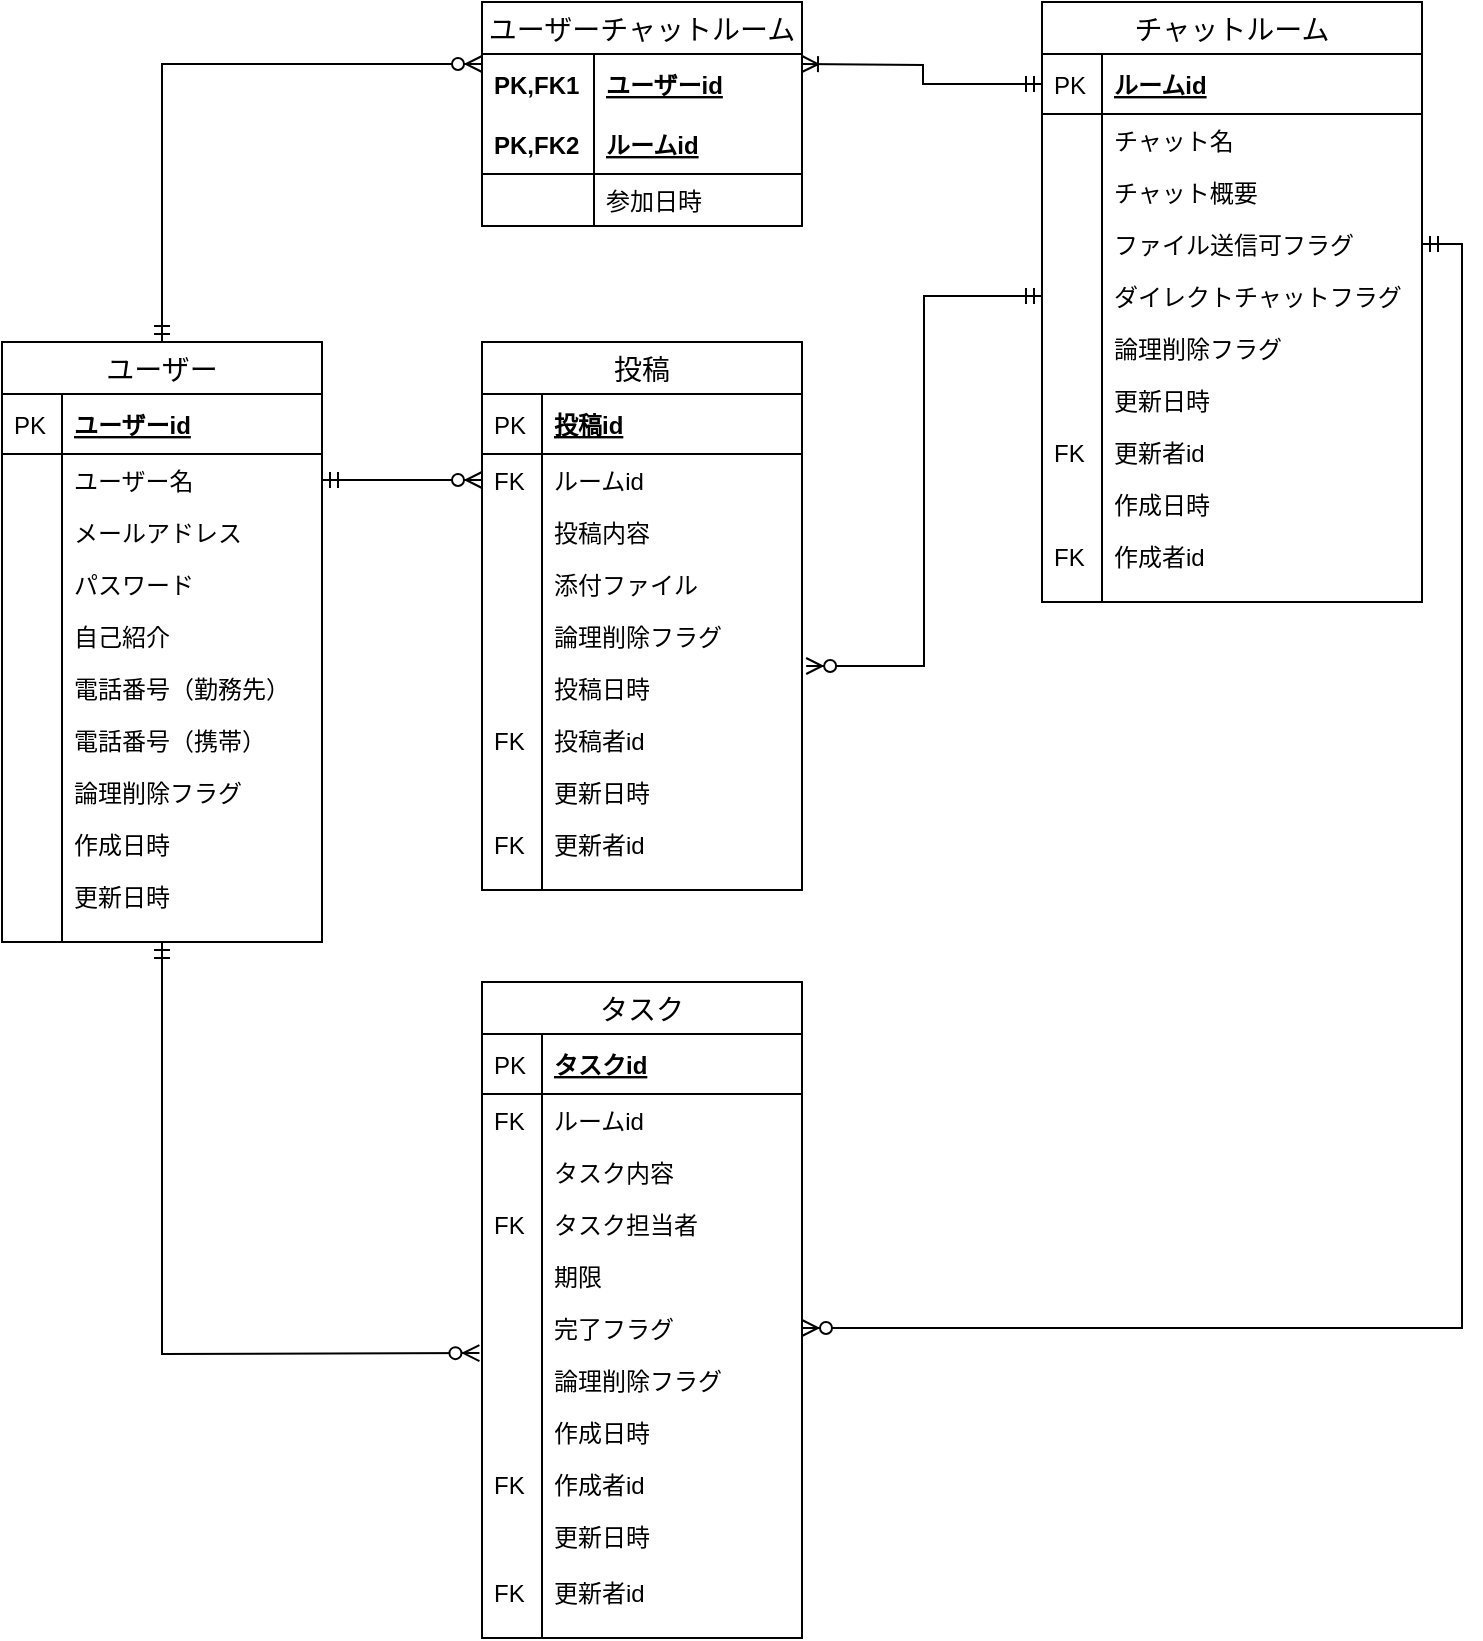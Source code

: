 <mxfile version="13.1.3">
    <diagram id="6hGFLwfOUW9BJ-s0fimq" name="Page-1">
        <mxGraphModel dx="480" dy="738" grid="1" gridSize="10" guides="1" tooltips="1" connect="1" arrows="1" fold="1" page="1" pageScale="1" pageWidth="827" pageHeight="1169" math="0" shadow="0">
            <root>
                <mxCell id="0"/>
                <mxCell id="1" parent="0"/>
                <mxCell id="197" value="" style="edgeStyle=orthogonalEdgeStyle;rounded=0;orthogonalLoop=1;jettySize=auto;html=1;endArrow=ERzeroToMany;endFill=1;startArrow=ERmandOne;startFill=0;exitX=0.5;exitY=0;exitDx=0;exitDy=0;" parent="1" source="90" edge="1">
                    <mxGeometry relative="1" as="geometry">
                        <mxPoint x="280" y="101" as="targetPoint"/>
                        <Array as="points">
                            <mxPoint x="120" y="101"/>
                        </Array>
                    </mxGeometry>
                </mxCell>
                <mxCell id="200" value="" style="edgeStyle=orthogonalEdgeStyle;rounded=0;orthogonalLoop=1;jettySize=auto;html=1;endArrow=ERoneToMany;endFill=0;startArrow=ERmandOne;startFill=0;" parent="1" source="106" edge="1">
                    <mxGeometry relative="1" as="geometry">
                        <mxPoint x="440.0" y="101" as="targetPoint"/>
                    </mxGeometry>
                </mxCell>
                <mxCell id="201" value="ユーザーチャットルーム" style="swimlane;fontStyle=0;childLayout=stackLayout;horizontal=1;startSize=26;horizontalStack=0;resizeParent=1;resizeParentMax=0;resizeLast=0;collapsible=1;marginBottom=0;align=center;fontSize=14;" parent="1" vertex="1">
                    <mxGeometry x="280" y="70" width="160" height="112" as="geometry"/>
                </mxCell>
                <mxCell id="202" value="ユーザーid" style="shape=partialRectangle;top=0;left=0;right=0;bottom=0;align=left;verticalAlign=middle;fillColor=none;spacingLeft=60;spacingRight=4;overflow=hidden;rotatable=0;points=[[0,0.5],[1,0.5]];portConstraint=eastwest;dropTarget=0;fontStyle=5;fontSize=12;" parent="201" vertex="1">
                    <mxGeometry y="26" width="160" height="30" as="geometry"/>
                </mxCell>
                <mxCell id="203" value="PK,FK1" style="shape=partialRectangle;fontStyle=1;top=0;left=0;bottom=0;fillColor=none;align=left;verticalAlign=middle;spacingLeft=4;spacingRight=4;overflow=hidden;rotatable=0;points=[];portConstraint=eastwest;part=1;fontSize=12;" parent="202" vertex="1" connectable="0">
                    <mxGeometry width="56" height="30" as="geometry"/>
                </mxCell>
                <mxCell id="204" value="ルームid" style="shape=partialRectangle;top=0;left=0;right=0;bottom=1;align=left;verticalAlign=middle;fillColor=none;spacingLeft=60;spacingRight=4;overflow=hidden;rotatable=0;points=[[0,0.5],[1,0.5]];portConstraint=eastwest;dropTarget=0;fontStyle=5;fontSize=12;" parent="201" vertex="1">
                    <mxGeometry y="56" width="160" height="30" as="geometry"/>
                </mxCell>
                <mxCell id="205" value="PK,FK2" style="shape=partialRectangle;fontStyle=1;top=0;left=0;bottom=0;fillColor=none;align=left;verticalAlign=middle;spacingLeft=4;spacingRight=4;overflow=hidden;rotatable=0;points=[];portConstraint=eastwest;part=1;fontSize=12;" parent="204" vertex="1" connectable="0">
                    <mxGeometry width="56" height="30" as="geometry"/>
                </mxCell>
                <mxCell id="206" value="参加日時" style="shape=partialRectangle;top=0;left=0;right=0;bottom=0;align=left;verticalAlign=top;fillColor=none;spacingLeft=60;spacingRight=4;overflow=hidden;rotatable=0;points=[[0,0.5],[1,0.5]];portConstraint=eastwest;dropTarget=0;fontSize=12;" parent="201" vertex="1">
                    <mxGeometry y="86" width="160" height="26" as="geometry"/>
                </mxCell>
                <mxCell id="207" value="" style="shape=partialRectangle;top=0;left=0;bottom=0;fillColor=none;align=left;verticalAlign=top;spacingLeft=4;spacingRight=4;overflow=hidden;rotatable=0;points=[];portConstraint=eastwest;part=1;fontSize=12;" parent="206" vertex="1" connectable="0">
                    <mxGeometry width="56" height="26" as="geometry"/>
                </mxCell>
                <mxCell id="394" style="edgeStyle=none;rounded=0;orthogonalLoop=1;jettySize=auto;html=1;entryX=-0.008;entryY=0.982;entryDx=0;entryDy=0;entryPerimeter=0;startArrow=ERmandOne;startFill=0;endArrow=ERzeroToMany;endFill=1;" parent="1" source="90" target="144" edge="1">
                    <mxGeometry relative="1" as="geometry">
                        <Array as="points">
                            <mxPoint x="120" y="746"/>
                        </Array>
                    </mxGeometry>
                </mxCell>
                <mxCell id="90" value="ユーザー" style="swimlane;fontStyle=0;childLayout=stackLayout;horizontal=1;startSize=26;horizontalStack=0;resizeParent=1;resizeParentMax=0;resizeLast=0;collapsible=1;marginBottom=0;align=center;fontSize=14;" parent="1" vertex="1">
                    <mxGeometry x="40" y="240" width="160" height="300" as="geometry"/>
                </mxCell>
                <mxCell id="91" value="ユーザーid" style="shape=partialRectangle;top=0;left=0;right=0;bottom=1;align=left;verticalAlign=middle;fillColor=none;spacingLeft=34;spacingRight=4;overflow=hidden;rotatable=0;points=[[0,0.5],[1,0.5]];portConstraint=eastwest;dropTarget=0;fontStyle=5;fontSize=12;" parent="90" vertex="1">
                    <mxGeometry y="26" width="160" height="30" as="geometry"/>
                </mxCell>
                <mxCell id="92" value="PK" style="shape=partialRectangle;top=0;left=0;bottom=0;fillColor=none;align=left;verticalAlign=middle;spacingLeft=4;spacingRight=4;overflow=hidden;rotatable=0;points=[];portConstraint=eastwest;part=1;fontSize=12;" parent="91" vertex="1" connectable="0">
                    <mxGeometry width="30" height="30" as="geometry"/>
                </mxCell>
                <mxCell id="93" value="ユーザー名" style="shape=partialRectangle;top=0;left=0;right=0;bottom=0;align=left;verticalAlign=top;fillColor=none;spacingLeft=34;spacingRight=4;overflow=hidden;rotatable=0;points=[[0,0.5],[1,0.5]];portConstraint=eastwest;dropTarget=0;fontSize=12;fontStyle=0" parent="90" vertex="1">
                    <mxGeometry y="56" width="160" height="26" as="geometry"/>
                </mxCell>
                <mxCell id="94" value="" style="shape=partialRectangle;top=0;left=0;bottom=0;fillColor=none;align=left;verticalAlign=top;spacingLeft=4;spacingRight=4;overflow=hidden;rotatable=0;points=[];portConstraint=eastwest;part=1;fontSize=12;" parent="93" vertex="1" connectable="0">
                    <mxGeometry width="30" height="26" as="geometry"/>
                </mxCell>
                <mxCell id="95" value="メールアドレス" style="shape=partialRectangle;top=0;left=0;right=0;bottom=0;align=left;verticalAlign=top;fillColor=none;spacingLeft=34;spacingRight=4;overflow=hidden;rotatable=0;points=[[0,0.5],[1,0.5]];portConstraint=eastwest;dropTarget=0;fontSize=12;" parent="90" vertex="1">
                    <mxGeometry y="82" width="160" height="26" as="geometry"/>
                </mxCell>
                <mxCell id="96" value="" style="shape=partialRectangle;top=0;left=0;bottom=0;fillColor=none;align=left;verticalAlign=top;spacingLeft=4;spacingRight=4;overflow=hidden;rotatable=0;points=[];portConstraint=eastwest;part=1;fontSize=12;" parent="95" vertex="1" connectable="0">
                    <mxGeometry width="30" height="26" as="geometry"/>
                </mxCell>
                <mxCell id="97" value="パスワード" style="shape=partialRectangle;top=0;left=0;right=0;bottom=0;align=left;verticalAlign=top;fillColor=none;spacingLeft=34;spacingRight=4;overflow=hidden;rotatable=0;points=[[0,0.5],[1,0.5]];portConstraint=eastwest;dropTarget=0;fontSize=12;" parent="90" vertex="1">
                    <mxGeometry y="108" width="160" height="26" as="geometry"/>
                </mxCell>
                <mxCell id="98" value="" style="shape=partialRectangle;top=0;left=0;bottom=0;fillColor=none;align=left;verticalAlign=top;spacingLeft=4;spacingRight=4;overflow=hidden;rotatable=0;points=[];portConstraint=eastwest;part=1;fontSize=12;" parent="97" vertex="1" connectable="0">
                    <mxGeometry width="30" height="26" as="geometry"/>
                </mxCell>
                <mxCell id="101" value="自己紹介" style="shape=partialRectangle;top=0;left=0;right=0;bottom=0;align=left;verticalAlign=top;fillColor=none;spacingLeft=34;spacingRight=4;overflow=hidden;rotatable=0;points=[[0,0.5],[1,0.5]];portConstraint=eastwest;dropTarget=0;fontSize=12;" parent="90" vertex="1">
                    <mxGeometry y="134" width="160" height="26" as="geometry"/>
                </mxCell>
                <mxCell id="102" value="" style="shape=partialRectangle;top=0;left=0;bottom=0;fillColor=none;align=left;verticalAlign=top;spacingLeft=4;spacingRight=4;overflow=hidden;rotatable=0;points=[];portConstraint=eastwest;part=1;fontSize=12;" parent="101" vertex="1" connectable="0">
                    <mxGeometry width="30" height="26" as="geometry"/>
                </mxCell>
                <mxCell id="121" value="電話番号（勤務先）" style="shape=partialRectangle;top=0;left=0;right=0;bottom=0;align=left;verticalAlign=top;fillColor=none;spacingLeft=34;spacingRight=4;overflow=hidden;rotatable=0;points=[[0,0.5],[1,0.5]];portConstraint=eastwest;dropTarget=0;fontSize=12;fontStyle=0" parent="90" vertex="1">
                    <mxGeometry y="160" width="160" height="26" as="geometry"/>
                </mxCell>
                <mxCell id="122" value="" style="shape=partialRectangle;top=0;left=0;bottom=0;fillColor=none;align=left;verticalAlign=top;spacingLeft=4;spacingRight=4;overflow=hidden;rotatable=0;points=[];portConstraint=eastwest;part=1;fontSize=12;" parent="121" vertex="1" connectable="0">
                    <mxGeometry width="30" height="26" as="geometry"/>
                </mxCell>
                <mxCell id="127" value="電話番号（携帯）" style="shape=partialRectangle;top=0;left=0;right=0;bottom=0;align=left;verticalAlign=top;fillColor=none;spacingLeft=34;spacingRight=4;overflow=hidden;rotatable=0;points=[[0,0.5],[1,0.5]];portConstraint=eastwest;dropTarget=0;fontSize=12;" parent="90" vertex="1">
                    <mxGeometry y="186" width="160" height="26" as="geometry"/>
                </mxCell>
                <mxCell id="128" value="" style="shape=partialRectangle;top=0;left=0;bottom=0;fillColor=none;align=left;verticalAlign=top;spacingLeft=4;spacingRight=4;overflow=hidden;rotatable=0;points=[];portConstraint=eastwest;part=1;fontSize=12;" parent="127" vertex="1" connectable="0">
                    <mxGeometry width="30" height="26" as="geometry"/>
                </mxCell>
                <mxCell id="123" value="論理削除フラグ" style="shape=partialRectangle;top=0;left=0;right=0;bottom=0;align=left;verticalAlign=top;fillColor=none;spacingLeft=34;spacingRight=4;overflow=hidden;rotatable=0;points=[[0,0.5],[1,0.5]];portConstraint=eastwest;dropTarget=0;fontSize=12;" parent="90" vertex="1">
                    <mxGeometry y="212" width="160" height="26" as="geometry"/>
                </mxCell>
                <mxCell id="124" value="" style="shape=partialRectangle;top=0;left=0;bottom=0;fillColor=none;align=left;verticalAlign=top;spacingLeft=4;spacingRight=4;overflow=hidden;rotatable=0;points=[];portConstraint=eastwest;part=1;fontSize=12;" parent="123" vertex="1" connectable="0">
                    <mxGeometry width="30" height="26" as="geometry"/>
                </mxCell>
                <mxCell id="125" value="作成日時" style="shape=partialRectangle;top=0;left=0;right=0;bottom=0;align=left;verticalAlign=top;fillColor=none;spacingLeft=34;spacingRight=4;overflow=hidden;rotatable=0;points=[[0,0.5],[1,0.5]];portConstraint=eastwest;dropTarget=0;fontSize=12;" parent="90" vertex="1">
                    <mxGeometry y="238" width="160" height="26" as="geometry"/>
                </mxCell>
                <mxCell id="126" value="" style="shape=partialRectangle;top=0;left=0;bottom=0;fillColor=none;align=left;verticalAlign=top;spacingLeft=4;spacingRight=4;overflow=hidden;rotatable=0;points=[];portConstraint=eastwest;part=1;fontSize=12;" parent="125" vertex="1" connectable="0">
                    <mxGeometry width="30" height="26" as="geometry"/>
                </mxCell>
                <mxCell id="417" value="更新日時" style="shape=partialRectangle;top=0;left=0;right=0;bottom=0;align=left;verticalAlign=top;fillColor=none;spacingLeft=34;spacingRight=4;overflow=hidden;rotatable=0;points=[[0,0.5],[1,0.5]];portConstraint=eastwest;dropTarget=0;fontSize=12;" vertex="1" parent="90">
                    <mxGeometry y="264" width="160" height="26" as="geometry"/>
                </mxCell>
                <mxCell id="418" value="" style="shape=partialRectangle;top=0;left=0;bottom=0;fillColor=none;align=left;verticalAlign=top;spacingLeft=4;spacingRight=4;overflow=hidden;rotatable=0;points=[];portConstraint=eastwest;part=1;fontSize=12;" vertex="1" connectable="0" parent="417">
                    <mxGeometry width="30" height="26" as="geometry"/>
                </mxCell>
                <mxCell id="99" value="" style="shape=partialRectangle;top=0;left=0;right=0;bottom=0;align=left;verticalAlign=top;fillColor=none;spacingLeft=34;spacingRight=4;overflow=hidden;rotatable=0;points=[[0,0.5],[1,0.5]];portConstraint=eastwest;dropTarget=0;fontSize=12;" parent="90" vertex="1">
                    <mxGeometry y="290" width="160" height="10" as="geometry"/>
                </mxCell>
                <mxCell id="100" value="" style="shape=partialRectangle;top=0;left=0;bottom=0;fillColor=none;align=left;verticalAlign=top;spacingLeft=4;spacingRight=4;overflow=hidden;rotatable=0;points=[];portConstraint=eastwest;part=1;fontSize=12;" parent="99" vertex="1" connectable="0">
                    <mxGeometry width="30" height="10" as="geometry"/>
                </mxCell>
                <mxCell id="157" value="投稿" style="swimlane;fontStyle=0;childLayout=stackLayout;horizontal=1;startSize=26;horizontalStack=0;resizeParent=1;resizeParentMax=0;resizeLast=0;collapsible=1;marginBottom=0;align=center;fontSize=14;" parent="1" vertex="1">
                    <mxGeometry x="280" y="240" width="160" height="274" as="geometry"/>
                </mxCell>
                <mxCell id="158" value="投稿id" style="shape=partialRectangle;top=0;left=0;right=0;bottom=1;align=left;verticalAlign=middle;fillColor=none;spacingLeft=34;spacingRight=4;overflow=hidden;rotatable=0;points=[[0,0.5],[1,0.5]];portConstraint=eastwest;dropTarget=0;fontStyle=5;fontSize=12;" parent="157" vertex="1">
                    <mxGeometry y="26" width="160" height="30" as="geometry"/>
                </mxCell>
                <mxCell id="159" value="PK" style="shape=partialRectangle;top=0;left=0;bottom=0;fillColor=none;align=left;verticalAlign=middle;spacingLeft=4;spacingRight=4;overflow=hidden;rotatable=0;points=[];portConstraint=eastwest;part=1;fontSize=12;" parent="158" vertex="1" connectable="0">
                    <mxGeometry width="30" height="30" as="geometry"/>
                </mxCell>
                <mxCell id="160" value="ルームid" style="shape=partialRectangle;top=0;left=0;right=0;bottom=0;align=left;verticalAlign=top;fillColor=none;spacingLeft=34;spacingRight=4;overflow=hidden;rotatable=0;points=[[0,0.5],[1,0.5]];portConstraint=eastwest;dropTarget=0;fontSize=12;" parent="157" vertex="1">
                    <mxGeometry y="56" width="160" height="26" as="geometry"/>
                </mxCell>
                <mxCell id="161" value="FK" style="shape=partialRectangle;top=0;left=0;bottom=0;fillColor=none;align=left;verticalAlign=top;spacingLeft=4;spacingRight=4;overflow=hidden;rotatable=0;points=[];portConstraint=eastwest;part=1;fontSize=12;" parent="160" vertex="1" connectable="0">
                    <mxGeometry width="30" height="26" as="geometry"/>
                </mxCell>
                <mxCell id="402" value="投稿内容" style="shape=partialRectangle;top=0;left=0;right=0;bottom=0;align=left;verticalAlign=top;fillColor=none;spacingLeft=34;spacingRight=4;overflow=hidden;rotatable=0;points=[[0,0.5],[1,0.5]];portConstraint=eastwest;dropTarget=0;fontSize=12;" parent="157" vertex="1">
                    <mxGeometry y="82" width="160" height="26" as="geometry"/>
                </mxCell>
                <mxCell id="403" value="" style="shape=partialRectangle;top=0;left=0;bottom=0;fillColor=none;align=left;verticalAlign=top;spacingLeft=4;spacingRight=4;overflow=hidden;rotatable=0;points=[];portConstraint=eastwest;part=1;fontSize=12;" parent="402" vertex="1" connectable="0">
                    <mxGeometry width="30" height="26" as="geometry"/>
                </mxCell>
                <mxCell id="162" value="添付ファイル" style="shape=partialRectangle;top=0;left=0;right=0;bottom=0;align=left;verticalAlign=top;fillColor=none;spacingLeft=34;spacingRight=4;overflow=hidden;rotatable=0;points=[[0,0.5],[1,0.5]];portConstraint=eastwest;dropTarget=0;fontSize=12;" parent="157" vertex="1">
                    <mxGeometry y="108" width="160" height="26" as="geometry"/>
                </mxCell>
                <mxCell id="163" value="" style="shape=partialRectangle;top=0;left=0;bottom=0;fillColor=none;align=left;verticalAlign=top;spacingLeft=4;spacingRight=4;overflow=hidden;rotatable=0;points=[];portConstraint=eastwest;part=1;fontSize=12;" parent="162" vertex="1" connectable="0">
                    <mxGeometry width="30" height="26" as="geometry"/>
                </mxCell>
                <mxCell id="164" value="論理削除フラグ" style="shape=partialRectangle;top=0;left=0;right=0;bottom=0;align=left;verticalAlign=top;fillColor=none;spacingLeft=34;spacingRight=4;overflow=hidden;rotatable=0;points=[[0,0.5],[1,0.5]];portConstraint=eastwest;dropTarget=0;fontSize=12;" parent="157" vertex="1">
                    <mxGeometry y="134" width="160" height="26" as="geometry"/>
                </mxCell>
                <mxCell id="165" value="" style="shape=partialRectangle;top=0;left=0;bottom=0;fillColor=none;align=left;verticalAlign=top;spacingLeft=4;spacingRight=4;overflow=hidden;rotatable=0;points=[];portConstraint=eastwest;part=1;fontSize=12;" parent="164" vertex="1" connectable="0">
                    <mxGeometry width="30" height="26" as="geometry"/>
                </mxCell>
                <mxCell id="169" value="投稿日時" style="shape=partialRectangle;top=0;left=0;right=0;bottom=0;align=left;verticalAlign=top;fillColor=none;spacingLeft=34;spacingRight=4;overflow=hidden;rotatable=0;points=[[0,0.5],[1,0.5]];portConstraint=eastwest;dropTarget=0;fontSize=12;" parent="157" vertex="1">
                    <mxGeometry y="160" width="160" height="26" as="geometry"/>
                </mxCell>
                <mxCell id="170" value="" style="shape=partialRectangle;top=0;left=0;bottom=0;fillColor=none;align=left;verticalAlign=top;spacingLeft=4;spacingRight=4;overflow=hidden;rotatable=0;points=[];portConstraint=eastwest;part=1;fontSize=12;" parent="169" vertex="1" connectable="0">
                    <mxGeometry width="30" height="26" as="geometry"/>
                </mxCell>
                <mxCell id="171" value="投稿者id" style="shape=partialRectangle;top=0;left=0;right=0;bottom=0;align=left;verticalAlign=top;fillColor=none;spacingLeft=34;spacingRight=4;overflow=hidden;rotatable=0;points=[[0,0.5],[1,0.5]];portConstraint=eastwest;dropTarget=0;fontSize=12;" parent="157" vertex="1">
                    <mxGeometry y="186" width="160" height="26" as="geometry"/>
                </mxCell>
                <mxCell id="172" value="FK" style="shape=partialRectangle;top=0;left=0;bottom=0;fillColor=none;align=left;verticalAlign=top;spacingLeft=4;spacingRight=4;overflow=hidden;rotatable=0;points=[];portConstraint=eastwest;part=1;fontSize=12;" parent="171" vertex="1" connectable="0">
                    <mxGeometry width="30" height="26" as="geometry"/>
                </mxCell>
                <mxCell id="173" value="更新日時" style="shape=partialRectangle;top=0;left=0;right=0;bottom=0;align=left;verticalAlign=top;fillColor=none;spacingLeft=34;spacingRight=4;overflow=hidden;rotatable=0;points=[[0,0.5],[1,0.5]];portConstraint=eastwest;dropTarget=0;fontSize=12;" parent="157" vertex="1">
                    <mxGeometry y="212" width="160" height="26" as="geometry"/>
                </mxCell>
                <mxCell id="174" value="" style="shape=partialRectangle;top=0;left=0;bottom=0;fillColor=none;align=left;verticalAlign=top;spacingLeft=4;spacingRight=4;overflow=hidden;rotatable=0;points=[];portConstraint=eastwest;part=1;fontSize=12;" parent="173" vertex="1" connectable="0">
                    <mxGeometry width="30" height="26" as="geometry"/>
                </mxCell>
                <mxCell id="177" value="更新者id" style="shape=partialRectangle;top=0;left=0;right=0;bottom=0;align=left;verticalAlign=top;fillColor=none;spacingLeft=34;spacingRight=4;overflow=hidden;rotatable=0;points=[[0,0.5],[1,0.5]];portConstraint=eastwest;dropTarget=0;fontSize=12;" parent="157" vertex="1">
                    <mxGeometry y="238" width="160" height="26" as="geometry"/>
                </mxCell>
                <mxCell id="178" value="FK" style="shape=partialRectangle;top=0;left=0;bottom=0;fillColor=none;align=left;verticalAlign=top;spacingLeft=4;spacingRight=4;overflow=hidden;rotatable=0;points=[];portConstraint=eastwest;part=1;fontSize=12;" parent="177" vertex="1" connectable="0">
                    <mxGeometry width="30" height="26" as="geometry"/>
                </mxCell>
                <mxCell id="166" value="" style="shape=partialRectangle;top=0;left=0;right=0;bottom=0;align=left;verticalAlign=top;fillColor=none;spacingLeft=34;spacingRight=4;overflow=hidden;rotatable=0;points=[[0,0.5],[1,0.5]];portConstraint=eastwest;dropTarget=0;fontSize=12;" parent="157" vertex="1">
                    <mxGeometry y="264" width="160" height="10" as="geometry"/>
                </mxCell>
                <mxCell id="167" value="" style="shape=partialRectangle;top=0;left=0;bottom=0;fillColor=none;align=left;verticalAlign=top;spacingLeft=4;spacingRight=4;overflow=hidden;rotatable=0;points=[];portConstraint=eastwest;part=1;fontSize=12;" parent="166" vertex="1" connectable="0">
                    <mxGeometry width="30" height="10" as="geometry"/>
                </mxCell>
                <mxCell id="392" style="edgeStyle=none;rounded=0;orthogonalLoop=1;jettySize=auto;html=1;exitX=1;exitY=0.5;exitDx=0;exitDy=0;entryX=0;entryY=0.5;entryDx=0;entryDy=0;startArrow=ERmandOne;startFill=0;endArrow=ERzeroToMany;endFill=1;" parent="1" source="93" target="160" edge="1">
                    <mxGeometry relative="1" as="geometry"/>
                </mxCell>
                <mxCell id="135" value="タスク" style="swimlane;fontStyle=0;childLayout=stackLayout;horizontal=1;startSize=26;horizontalStack=0;resizeParent=1;resizeParentMax=0;resizeLast=0;collapsible=1;marginBottom=0;align=center;fontSize=14;" parent="1" vertex="1">
                    <mxGeometry x="280" y="560" width="160" height="328" as="geometry"/>
                </mxCell>
                <mxCell id="136" value="タスクid" style="shape=partialRectangle;top=0;left=0;right=0;bottom=1;align=left;verticalAlign=middle;fillColor=none;spacingLeft=34;spacingRight=4;overflow=hidden;rotatable=0;points=[[0,0.5],[1,0.5]];portConstraint=eastwest;dropTarget=0;fontStyle=5;fontSize=12;" parent="135" vertex="1">
                    <mxGeometry y="26" width="160" height="30" as="geometry"/>
                </mxCell>
                <mxCell id="137" value="PK" style="shape=partialRectangle;top=0;left=0;bottom=0;fillColor=none;align=left;verticalAlign=middle;spacingLeft=4;spacingRight=4;overflow=hidden;rotatable=0;points=[];portConstraint=eastwest;part=1;fontSize=12;" parent="136" vertex="1" connectable="0">
                    <mxGeometry width="30" height="30" as="geometry"/>
                </mxCell>
                <mxCell id="138" value="ルームid" style="shape=partialRectangle;top=0;left=0;right=0;bottom=0;align=left;verticalAlign=top;fillColor=none;spacingLeft=34;spacingRight=4;overflow=hidden;rotatable=0;points=[[0,0.5],[1,0.5]];portConstraint=eastwest;dropTarget=0;fontSize=12;fontStyle=0" parent="135" vertex="1">
                    <mxGeometry y="56" width="160" height="26" as="geometry"/>
                </mxCell>
                <mxCell id="139" value="FK" style="shape=partialRectangle;top=0;left=0;bottom=0;fillColor=none;align=left;verticalAlign=top;spacingLeft=4;spacingRight=4;overflow=hidden;rotatable=0;points=[];portConstraint=eastwest;part=1;fontSize=12;" parent="138" vertex="1" connectable="0">
                    <mxGeometry width="30" height="26" as="geometry"/>
                </mxCell>
                <mxCell id="404" value="タスク内容" style="shape=partialRectangle;top=0;left=0;right=0;bottom=0;align=left;verticalAlign=top;fillColor=none;spacingLeft=34;spacingRight=4;overflow=hidden;rotatable=0;points=[[0,0.5],[1,0.5]];portConstraint=eastwest;dropTarget=0;fontSize=12;fontStyle=0" parent="135" vertex="1">
                    <mxGeometry y="82" width="160" height="26" as="geometry"/>
                </mxCell>
                <mxCell id="405" value="" style="shape=partialRectangle;top=0;left=0;bottom=0;fillColor=none;align=left;verticalAlign=top;spacingLeft=4;spacingRight=4;overflow=hidden;rotatable=0;points=[];portConstraint=eastwest;part=1;fontSize=12;" parent="404" vertex="1" connectable="0">
                    <mxGeometry width="30" height="26" as="geometry"/>
                </mxCell>
                <mxCell id="140" value="タスク担当者" style="shape=partialRectangle;top=0;left=0;right=0;bottom=0;align=left;verticalAlign=top;fillColor=none;spacingLeft=34;spacingRight=4;overflow=hidden;rotatable=0;points=[[0,0.5],[1,0.5]];portConstraint=eastwest;dropTarget=0;fontSize=12;" parent="135" vertex="1">
                    <mxGeometry y="108" width="160" height="26" as="geometry"/>
                </mxCell>
                <mxCell id="141" value="FK" style="shape=partialRectangle;top=0;left=0;bottom=0;fillColor=none;align=left;verticalAlign=top;spacingLeft=4;spacingRight=4;overflow=hidden;rotatable=0;points=[];portConstraint=eastwest;part=1;fontSize=12;" parent="140" vertex="1" connectable="0">
                    <mxGeometry width="30" height="26" as="geometry"/>
                </mxCell>
                <mxCell id="142" value="期限" style="shape=partialRectangle;top=0;left=0;right=0;bottom=0;align=left;verticalAlign=top;fillColor=none;spacingLeft=34;spacingRight=4;overflow=hidden;rotatable=0;points=[[0,0.5],[1,0.5]];portConstraint=eastwest;dropTarget=0;fontSize=12;" parent="135" vertex="1">
                    <mxGeometry y="134" width="160" height="26" as="geometry"/>
                </mxCell>
                <mxCell id="143" value="" style="shape=partialRectangle;top=0;left=0;bottom=0;fillColor=none;align=left;verticalAlign=top;spacingLeft=4;spacingRight=4;overflow=hidden;rotatable=0;points=[];portConstraint=eastwest;part=1;fontSize=12;" parent="142" vertex="1" connectable="0">
                    <mxGeometry width="30" height="26" as="geometry"/>
                </mxCell>
                <mxCell id="144" value="完了フラグ" style="shape=partialRectangle;top=0;left=0;right=0;bottom=0;align=left;verticalAlign=top;fillColor=none;spacingLeft=34;spacingRight=4;overflow=hidden;rotatable=0;points=[[0,0.5],[1,0.5]];portConstraint=eastwest;dropTarget=0;fontSize=12;" parent="135" vertex="1">
                    <mxGeometry y="160" width="160" height="26" as="geometry"/>
                </mxCell>
                <mxCell id="145" value="" style="shape=partialRectangle;top=0;left=0;bottom=0;fillColor=none;align=left;verticalAlign=top;spacingLeft=4;spacingRight=4;overflow=hidden;rotatable=0;points=[];portConstraint=eastwest;part=1;fontSize=12;" parent="144" vertex="1" connectable="0">
                    <mxGeometry width="30" height="26" as="geometry"/>
                </mxCell>
                <mxCell id="146" value="論理削除フラグ" style="shape=partialRectangle;top=0;left=0;right=0;bottom=0;align=left;verticalAlign=top;fillColor=none;spacingLeft=34;spacingRight=4;overflow=hidden;rotatable=0;points=[[0,0.5],[1,0.5]];portConstraint=eastwest;dropTarget=0;fontSize=12;" parent="135" vertex="1">
                    <mxGeometry y="186" width="160" height="26" as="geometry"/>
                </mxCell>
                <mxCell id="147" value="" style="shape=partialRectangle;top=0;left=0;bottom=0;fillColor=none;align=left;verticalAlign=top;spacingLeft=4;spacingRight=4;overflow=hidden;rotatable=0;points=[];portConstraint=eastwest;part=1;fontSize=12;" parent="146" vertex="1" connectable="0">
                    <mxGeometry width="30" height="26" as="geometry"/>
                </mxCell>
                <mxCell id="148" value="作成日時" style="shape=partialRectangle;top=0;left=0;right=0;bottom=0;align=left;verticalAlign=top;fillColor=none;spacingLeft=34;spacingRight=4;overflow=hidden;rotatable=0;points=[[0,0.5],[1,0.5]];portConstraint=eastwest;dropTarget=0;fontSize=12;" parent="135" vertex="1">
                    <mxGeometry y="212" width="160" height="26" as="geometry"/>
                </mxCell>
                <mxCell id="149" value="" style="shape=partialRectangle;top=0;left=0;bottom=0;fillColor=none;align=left;verticalAlign=top;spacingLeft=4;spacingRight=4;overflow=hidden;rotatable=0;points=[];portConstraint=eastwest;part=1;fontSize=12;" parent="148" vertex="1" connectable="0">
                    <mxGeometry width="30" height="26" as="geometry"/>
                </mxCell>
                <mxCell id="208" value="作成者id" style="shape=partialRectangle;top=0;left=0;right=0;bottom=0;align=left;verticalAlign=top;fillColor=none;spacingLeft=34;spacingRight=4;overflow=hidden;rotatable=0;points=[[0,0.5],[1,0.5]];portConstraint=eastwest;dropTarget=0;fontSize=12;" parent="135" vertex="1">
                    <mxGeometry y="238" width="160" height="26" as="geometry"/>
                </mxCell>
                <mxCell id="209" value="FK" style="shape=partialRectangle;top=0;left=0;bottom=0;fillColor=none;align=left;verticalAlign=top;spacingLeft=4;spacingRight=4;overflow=hidden;rotatable=0;points=[];portConstraint=eastwest;part=1;fontSize=12;" parent="208" vertex="1" connectable="0">
                    <mxGeometry width="30" height="26" as="geometry"/>
                </mxCell>
                <mxCell id="150" value="更新日時" style="shape=partialRectangle;top=0;left=0;right=0;bottom=0;align=left;verticalAlign=top;fillColor=none;spacingLeft=34;spacingRight=4;overflow=hidden;rotatable=0;points=[[0,0.5],[1,0.5]];portConstraint=eastwest;dropTarget=0;fontSize=12;" parent="135" vertex="1">
                    <mxGeometry y="264" width="160" height="28" as="geometry"/>
                </mxCell>
                <mxCell id="151" value="" style="shape=partialRectangle;top=0;left=0;bottom=0;fillColor=none;align=left;verticalAlign=top;spacingLeft=4;spacingRight=4;overflow=hidden;rotatable=0;points=[];portConstraint=eastwest;part=1;fontSize=12;" parent="150" vertex="1" connectable="0">
                    <mxGeometry width="30" height="28" as="geometry"/>
                </mxCell>
                <mxCell id="152" value="更新者id" style="shape=partialRectangle;top=0;left=0;right=0;bottom=0;align=left;verticalAlign=top;fillColor=none;spacingLeft=34;spacingRight=4;overflow=hidden;rotatable=0;points=[[0,0.5],[1,0.5]];portConstraint=eastwest;dropTarget=0;fontSize=12;" parent="135" vertex="1">
                    <mxGeometry y="292" width="160" height="26" as="geometry"/>
                </mxCell>
                <mxCell id="153" value="FK" style="shape=partialRectangle;top=0;left=0;bottom=0;fillColor=none;align=left;verticalAlign=top;spacingLeft=4;spacingRight=4;overflow=hidden;rotatable=0;points=[];portConstraint=eastwest;part=1;fontSize=12;" parent="152" vertex="1" connectable="0">
                    <mxGeometry width="30" height="26" as="geometry"/>
                </mxCell>
                <mxCell id="154" value="" style="shape=partialRectangle;top=0;left=0;right=0;bottom=0;align=left;verticalAlign=top;fillColor=none;spacingLeft=34;spacingRight=4;overflow=hidden;rotatable=0;points=[[0,0.5],[1,0.5]];portConstraint=eastwest;dropTarget=0;fontSize=12;" parent="135" vertex="1">
                    <mxGeometry y="318" width="160" height="10" as="geometry"/>
                </mxCell>
                <mxCell id="155" value="" style="shape=partialRectangle;top=0;left=0;bottom=0;fillColor=none;align=left;verticalAlign=top;spacingLeft=4;spacingRight=4;overflow=hidden;rotatable=0;points=[];portConstraint=eastwest;part=1;fontSize=12;" parent="154" vertex="1" connectable="0">
                    <mxGeometry width="30" height="10" as="geometry"/>
                </mxCell>
                <mxCell id="105" value="チャットルーム" style="swimlane;fontStyle=0;childLayout=stackLayout;horizontal=1;startSize=26;horizontalStack=0;resizeParent=1;resizeParentMax=0;resizeLast=0;collapsible=1;marginBottom=0;align=center;fontSize=14;" parent="1" vertex="1">
                    <mxGeometry x="560" y="70" width="190" height="300" as="geometry"/>
                </mxCell>
                <mxCell id="106" value="ルームid" style="shape=partialRectangle;top=0;left=0;right=0;bottom=1;align=left;verticalAlign=middle;fillColor=none;spacingLeft=34;spacingRight=4;overflow=hidden;rotatable=0;points=[[0,0.5],[1,0.5]];portConstraint=eastwest;dropTarget=0;fontStyle=5;fontSize=12;" parent="105" vertex="1">
                    <mxGeometry y="26" width="190" height="30" as="geometry"/>
                </mxCell>
                <mxCell id="107" value="PK" style="shape=partialRectangle;top=0;left=0;bottom=0;fillColor=none;align=left;verticalAlign=middle;spacingLeft=4;spacingRight=4;overflow=hidden;rotatable=0;points=[];portConstraint=eastwest;part=1;fontSize=12;" parent="106" vertex="1" connectable="0">
                    <mxGeometry width="30" height="30" as="geometry"/>
                </mxCell>
                <mxCell id="108" value="チャット名" style="shape=partialRectangle;top=0;left=0;right=0;bottom=0;align=left;verticalAlign=top;fillColor=none;spacingLeft=34;spacingRight=4;overflow=hidden;rotatable=0;points=[[0,0.5],[1,0.5]];portConstraint=eastwest;dropTarget=0;fontSize=12;fontStyle=0" parent="105" vertex="1">
                    <mxGeometry y="56" width="190" height="26" as="geometry"/>
                </mxCell>
                <mxCell id="109" value="" style="shape=partialRectangle;top=0;left=0;bottom=0;fillColor=none;align=left;verticalAlign=top;spacingLeft=4;spacingRight=4;overflow=hidden;rotatable=0;points=[];portConstraint=eastwest;part=1;fontSize=12;" parent="108" vertex="1" connectable="0">
                    <mxGeometry width="30" height="26" as="geometry"/>
                </mxCell>
                <mxCell id="110" value="チャット概要" style="shape=partialRectangle;top=0;left=0;right=0;bottom=0;align=left;verticalAlign=top;fillColor=none;spacingLeft=34;spacingRight=4;overflow=hidden;rotatable=0;points=[[0,0.5],[1,0.5]];portConstraint=eastwest;dropTarget=0;fontSize=12;" parent="105" vertex="1">
                    <mxGeometry y="82" width="190" height="26" as="geometry"/>
                </mxCell>
                <mxCell id="111" value="" style="shape=partialRectangle;top=0;left=0;bottom=0;fillColor=none;align=left;verticalAlign=top;spacingLeft=4;spacingRight=4;overflow=hidden;rotatable=0;points=[];portConstraint=eastwest;part=1;fontSize=12;" parent="110" vertex="1" connectable="0">
                    <mxGeometry width="30" height="26" as="geometry"/>
                </mxCell>
                <mxCell id="112" value="ファイル送信可フラグ" style="shape=partialRectangle;top=0;left=0;right=0;bottom=0;align=left;verticalAlign=top;fillColor=none;spacingLeft=34;spacingRight=4;overflow=hidden;rotatable=0;points=[[0,0.5],[1,0.5]];portConstraint=eastwest;dropTarget=0;fontSize=12;" parent="105" vertex="1">
                    <mxGeometry y="108" width="190" height="26" as="geometry"/>
                </mxCell>
                <mxCell id="113" value="" style="shape=partialRectangle;top=0;left=0;bottom=0;fillColor=none;align=left;verticalAlign=top;spacingLeft=4;spacingRight=4;overflow=hidden;rotatable=0;points=[];portConstraint=eastwest;part=1;fontSize=12;" parent="112" vertex="1" connectable="0">
                    <mxGeometry width="30" height="26" as="geometry"/>
                </mxCell>
                <mxCell id="114" value="ダイレクトチャットフラグ" style="shape=partialRectangle;top=0;left=0;right=0;bottom=0;align=left;verticalAlign=top;fillColor=none;spacingLeft=34;spacingRight=4;overflow=hidden;rotatable=0;points=[[0,0.5],[1,0.5]];portConstraint=eastwest;dropTarget=0;fontSize=12;" parent="105" vertex="1">
                    <mxGeometry y="134" width="190" height="26" as="geometry"/>
                </mxCell>
                <mxCell id="115" value="" style="shape=partialRectangle;top=0;left=0;bottom=0;fillColor=none;align=left;verticalAlign=top;spacingLeft=4;spacingRight=4;overflow=hidden;rotatable=0;points=[];portConstraint=eastwest;part=1;fontSize=12;" parent="114" vertex="1" connectable="0">
                    <mxGeometry width="30" height="26" as="geometry"/>
                </mxCell>
                <mxCell id="116" value="論理削除フラグ" style="shape=partialRectangle;top=0;left=0;right=0;bottom=0;align=left;verticalAlign=top;fillColor=none;spacingLeft=34;spacingRight=4;overflow=hidden;rotatable=0;points=[[0,0.5],[1,0.5]];portConstraint=eastwest;dropTarget=0;fontSize=12;" parent="105" vertex="1">
                    <mxGeometry y="160" width="190" height="26" as="geometry"/>
                </mxCell>
                <mxCell id="117" value="" style="shape=partialRectangle;top=0;left=0;bottom=0;fillColor=none;align=left;verticalAlign=top;spacingLeft=4;spacingRight=4;overflow=hidden;rotatable=0;points=[];portConstraint=eastwest;part=1;fontSize=12;" parent="116" vertex="1" connectable="0">
                    <mxGeometry width="30" height="26" as="geometry"/>
                </mxCell>
                <mxCell id="131" value="更新日時" style="shape=partialRectangle;top=0;left=0;right=0;bottom=0;align=left;verticalAlign=top;fillColor=none;spacingLeft=34;spacingRight=4;overflow=hidden;rotatable=0;points=[[0,0.5],[1,0.5]];portConstraint=eastwest;dropTarget=0;fontSize=12;" parent="105" vertex="1">
                    <mxGeometry y="186" width="190" height="26" as="geometry"/>
                </mxCell>
                <mxCell id="132" value="" style="shape=partialRectangle;top=0;left=0;bottom=0;fillColor=none;align=left;verticalAlign=top;spacingLeft=4;spacingRight=4;overflow=hidden;rotatable=0;points=[];portConstraint=eastwest;part=1;fontSize=12;" parent="131" vertex="1" connectable="0">
                    <mxGeometry width="30" height="26" as="geometry"/>
                </mxCell>
                <mxCell id="133" value="更新者id" style="shape=partialRectangle;top=0;left=0;right=0;bottom=0;align=left;verticalAlign=top;fillColor=none;spacingLeft=34;spacingRight=4;overflow=hidden;rotatable=0;points=[[0,0.5],[1,0.5]];portConstraint=eastwest;dropTarget=0;fontSize=12;" parent="105" vertex="1">
                    <mxGeometry y="212" width="190" height="26" as="geometry"/>
                </mxCell>
                <mxCell id="134" value="FK" style="shape=partialRectangle;top=0;left=0;bottom=0;fillColor=none;align=left;verticalAlign=top;spacingLeft=4;spacingRight=4;overflow=hidden;rotatable=0;points=[];portConstraint=eastwest;part=1;fontSize=12;" parent="133" vertex="1" connectable="0">
                    <mxGeometry width="30" height="26" as="geometry"/>
                </mxCell>
                <mxCell id="406" value="作成日時" style="shape=partialRectangle;top=0;left=0;right=0;bottom=0;align=left;verticalAlign=top;fillColor=none;spacingLeft=34;spacingRight=4;overflow=hidden;rotatable=0;points=[[0,0.5],[1,0.5]];portConstraint=eastwest;dropTarget=0;fontSize=12;" parent="105" vertex="1">
                    <mxGeometry y="238" width="190" height="26" as="geometry"/>
                </mxCell>
                <mxCell id="407" value="" style="shape=partialRectangle;top=0;left=0;bottom=0;fillColor=none;align=left;verticalAlign=top;spacingLeft=4;spacingRight=4;overflow=hidden;rotatable=0;points=[];portConstraint=eastwest;part=1;fontSize=12;" parent="406" vertex="1" connectable="0">
                    <mxGeometry width="30" height="26" as="geometry"/>
                </mxCell>
                <mxCell id="408" value="作成者id" style="shape=partialRectangle;top=0;left=0;right=0;bottom=0;align=left;verticalAlign=top;fillColor=none;spacingLeft=34;spacingRight=4;overflow=hidden;rotatable=0;points=[[0,0.5],[1,0.5]];portConstraint=eastwest;dropTarget=0;fontSize=12;" parent="105" vertex="1">
                    <mxGeometry y="264" width="190" height="26" as="geometry"/>
                </mxCell>
                <mxCell id="409" value="FK" style="shape=partialRectangle;top=0;left=0;bottom=0;fillColor=none;align=left;verticalAlign=top;spacingLeft=4;spacingRight=4;overflow=hidden;rotatable=0;points=[];portConstraint=eastwest;part=1;fontSize=12;" parent="408" vertex="1" connectable="0">
                    <mxGeometry width="30" height="26" as="geometry"/>
                </mxCell>
                <mxCell id="118" value="" style="shape=partialRectangle;top=0;left=0;right=0;bottom=0;align=left;verticalAlign=top;fillColor=none;spacingLeft=34;spacingRight=4;overflow=hidden;rotatable=0;points=[[0,0.5],[1,0.5]];portConstraint=eastwest;dropTarget=0;fontSize=12;" parent="105" vertex="1">
                    <mxGeometry y="290" width="190" height="10" as="geometry"/>
                </mxCell>
                <mxCell id="119" value="" style="shape=partialRectangle;top=0;left=0;bottom=0;fillColor=none;align=left;verticalAlign=top;spacingLeft=4;spacingRight=4;overflow=hidden;rotatable=0;points=[];portConstraint=eastwest;part=1;fontSize=12;" parent="118" vertex="1" connectable="0">
                    <mxGeometry width="30" height="10" as="geometry"/>
                </mxCell>
                <mxCell id="395" style="edgeStyle=none;rounded=0;orthogonalLoop=1;jettySize=auto;html=1;exitX=0;exitY=0.5;exitDx=0;exitDy=0;startArrow=ERone;startFill=0;endArrow=ERmany;endFill=0;" parent="105" source="114" target="114" edge="1">
                    <mxGeometry relative="1" as="geometry"/>
                </mxCell>
                <mxCell id="399" style="edgeStyle=elbowEdgeStyle;rounded=0;orthogonalLoop=1;jettySize=auto;html=1;exitX=0;exitY=0.5;exitDx=0;exitDy=0;entryX=1.013;entryY=0.077;entryDx=0;entryDy=0;startArrow=ERmandOne;startFill=0;endArrow=ERzeroToMany;endFill=1;entryPerimeter=0;" parent="1" source="114" target="169" edge="1">
                    <mxGeometry relative="1" as="geometry"/>
                </mxCell>
                <mxCell id="401" style="edgeStyle=orthogonalEdgeStyle;rounded=0;orthogonalLoop=1;jettySize=auto;html=1;exitX=1;exitY=0.5;exitDx=0;exitDy=0;startArrow=ERzeroToMany;startFill=1;endArrow=ERmandOne;endFill=0;entryX=1;entryY=0.5;entryDx=0;entryDy=0;" parent="1" source="144" target="112" edge="1">
                    <mxGeometry relative="1" as="geometry">
                        <mxPoint x="654" y="317" as="targetPoint"/>
                    </mxGeometry>
                </mxCell>
            </root>
        </mxGraphModel>
    </diagram>
</mxfile>